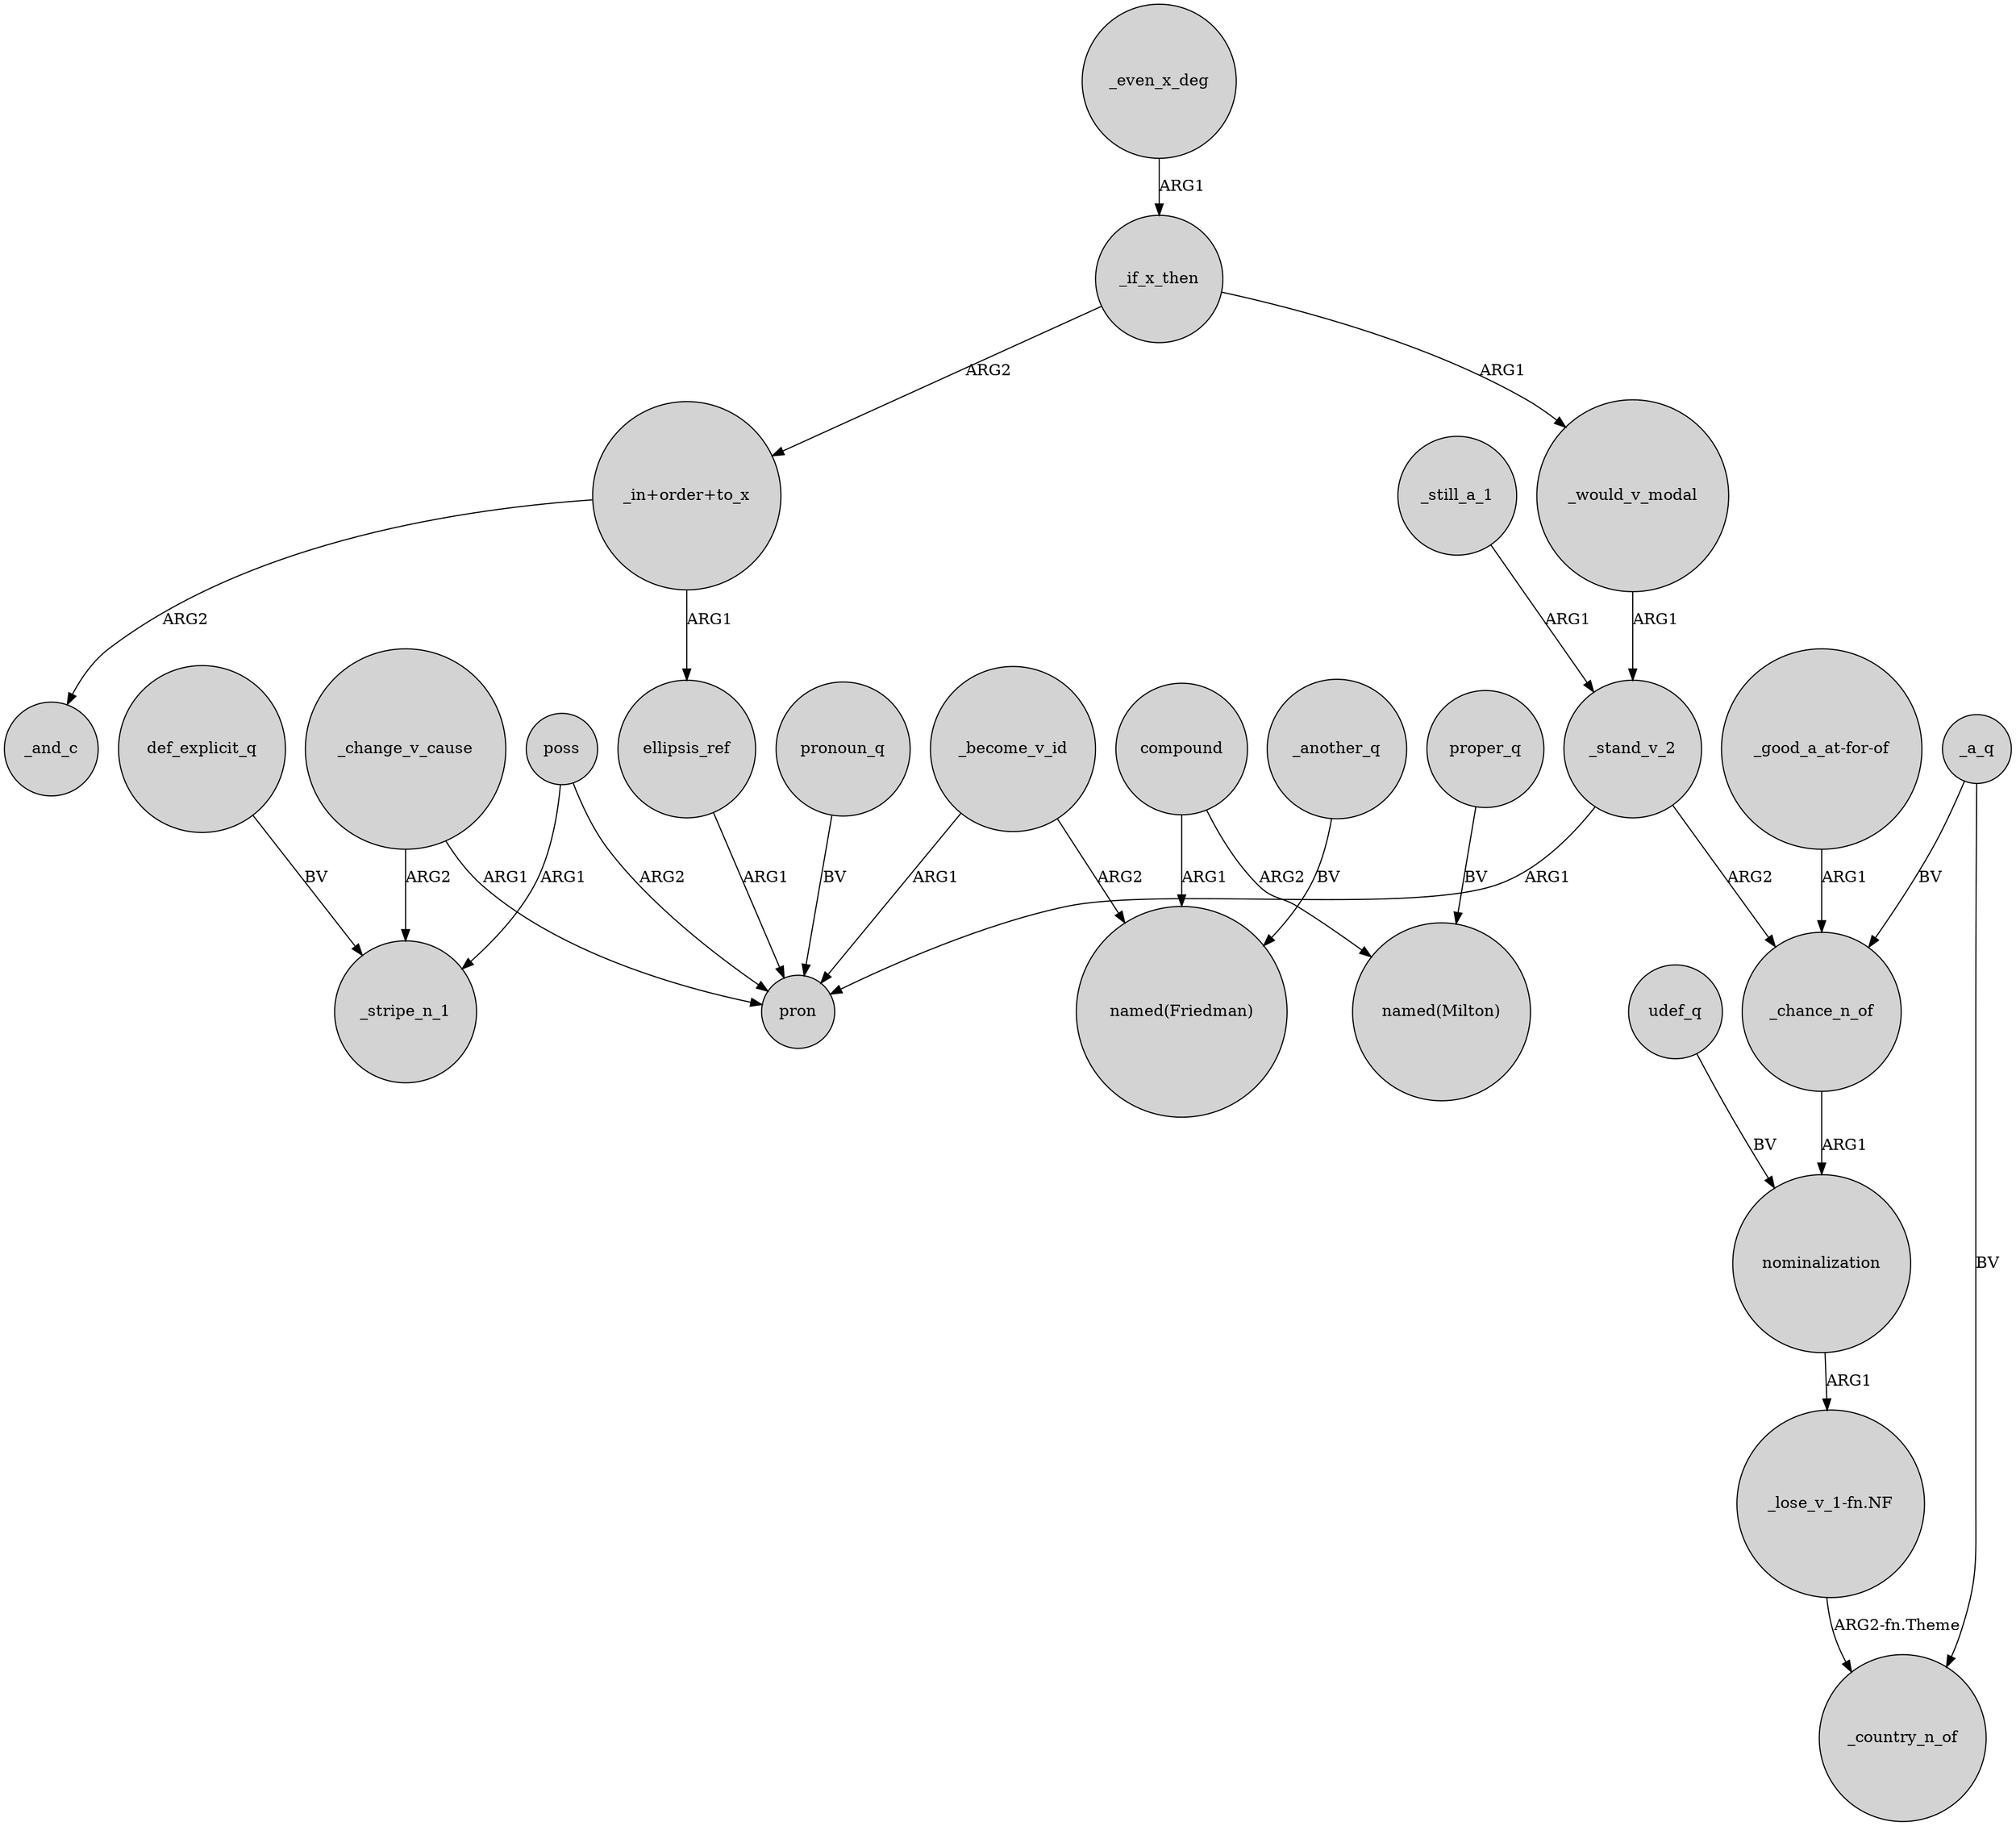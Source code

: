 digraph {
	node [shape=circle style=filled]
	_would_v_modal -> _stand_v_2 [label=ARG1]
	poss -> pron [label=ARG2]
	_another_q -> "named(Friedman)" [label=BV]
	_still_a_1 -> _stand_v_2 [label=ARG1]
	"_good_a_at-for-of" -> _chance_n_of [label=ARG1]
	_stand_v_2 -> pron [label=ARG1]
	_become_v_id -> pron [label=ARG1]
	_even_x_deg -> _if_x_then [label=ARG1]
	ellipsis_ref -> pron [label=ARG1]
	poss -> _stripe_n_1 [label=ARG1]
	nominalization -> "_lose_v_1-fn.NF" [label=ARG1]
	_stand_v_2 -> _chance_n_of [label=ARG2]
	proper_q -> "named(Milton)" [label=BV]
	pronoun_q -> pron [label=BV]
	_a_q -> _chance_n_of [label=BV]
	compound -> "named(Milton)" [label=ARG2]
	_a_q -> _country_n_of [label=BV]
	_become_v_id -> "named(Friedman)" [label=ARG2]
	udef_q -> nominalization [label=BV]
	_change_v_cause -> pron [label=ARG1]
	"_in+order+to_x" -> ellipsis_ref [label=ARG1]
	_change_v_cause -> _stripe_n_1 [label=ARG2]
	"_lose_v_1-fn.NF" -> _country_n_of [label="ARG2-fn.Theme"]
	"_in+order+to_x" -> _and_c [label=ARG2]
	_if_x_then -> _would_v_modal [label=ARG1]
	_chance_n_of -> nominalization [label=ARG1]
	compound -> "named(Friedman)" [label=ARG1]
	_if_x_then -> "_in+order+to_x" [label=ARG2]
	def_explicit_q -> _stripe_n_1 [label=BV]
}
